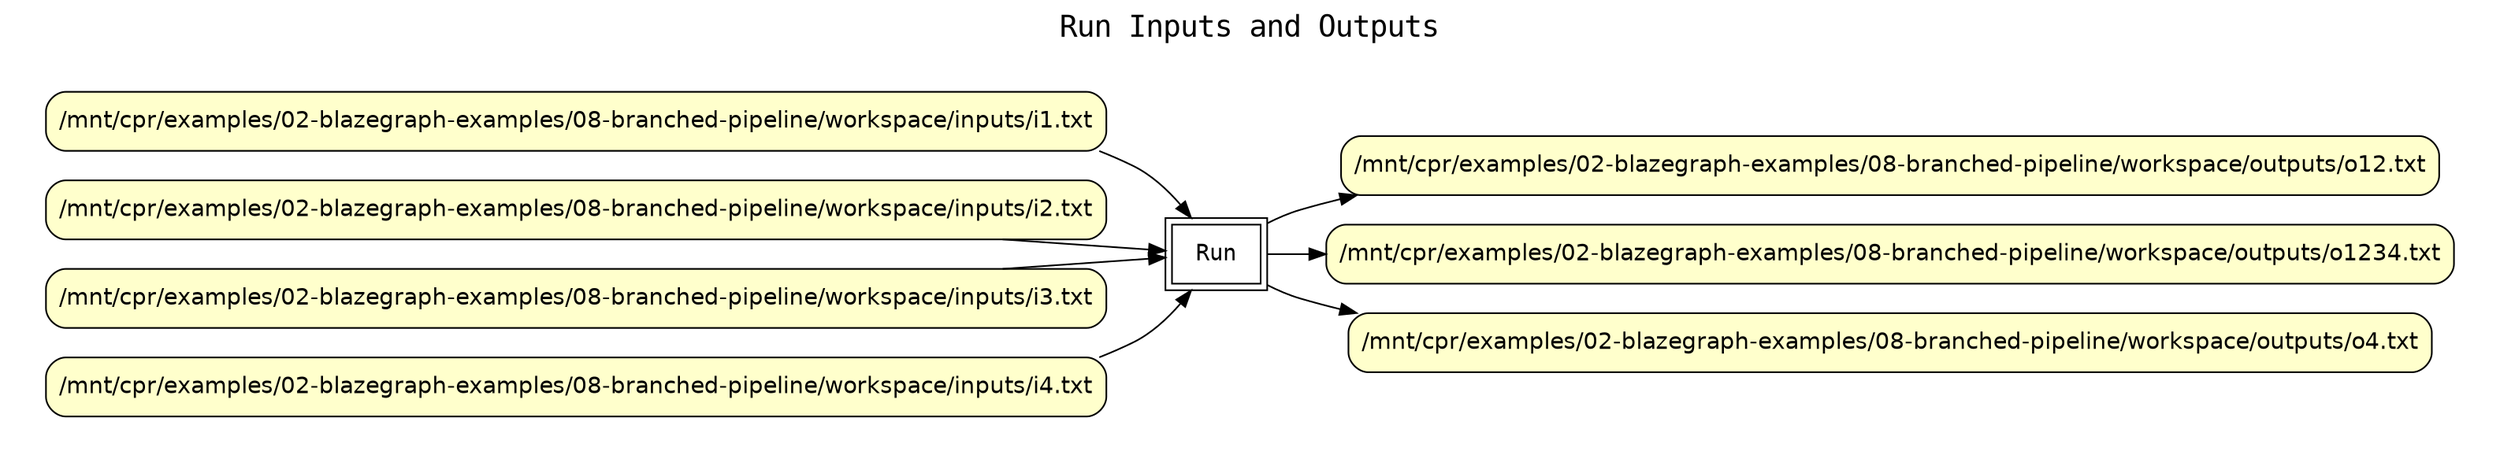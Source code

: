 
digraph cpr_run {
rankdir=LR
fontname=Courier; fontsize=18; labelloc=t
label="Run Inputs and Outputs"

node[shape=box style="filled" fillcolor="#FFFFFF" peripheries=2 fontname=Courier]
Run

subgraph cluster_input_files { label=""; color=white; penwidth=0
subgraph cluster_input_files_inner { label=""; color=white
node[shape=box style="rounded,filled" fillcolor="#FFFFCC" peripheries=1 fontname=Helvetica]

"/mnt/cpr/examples/02-blazegraph-examples/08-branched-pipeline/workspace/inputs/i1.txt" [label="/mnt/cpr/examples/02-blazegraph-examples/08-branched-pipeline/workspace/inputs/i1.txt"]

"/mnt/cpr/examples/02-blazegraph-examples/08-branched-pipeline/workspace/inputs/i2.txt" [label="/mnt/cpr/examples/02-blazegraph-examples/08-branched-pipeline/workspace/inputs/i2.txt"]

"/mnt/cpr/examples/02-blazegraph-examples/08-branched-pipeline/workspace/inputs/i3.txt" [label="/mnt/cpr/examples/02-blazegraph-examples/08-branched-pipeline/workspace/inputs/i3.txt"]

"/mnt/cpr/examples/02-blazegraph-examples/08-branched-pipeline/workspace/inputs/i4.txt" [label="/mnt/cpr/examples/02-blazegraph-examples/08-branched-pipeline/workspace/inputs/i4.txt"]

}}


"/mnt/cpr/examples/02-blazegraph-examples/08-branched-pipeline/workspace/inputs/i1.txt" -> "Run"

"/mnt/cpr/examples/02-blazegraph-examples/08-branched-pipeline/workspace/inputs/i2.txt" -> "Run"

"/mnt/cpr/examples/02-blazegraph-examples/08-branched-pipeline/workspace/inputs/i3.txt" -> "Run"

"/mnt/cpr/examples/02-blazegraph-examples/08-branched-pipeline/workspace/inputs/i4.txt" -> "Run"


subgraph cluster_output_files { label=""; color=white; penwidth=0
subgraph cluster_output_files_inner { label=""; color=white
node[shape=box style="rounded,filled" fillcolor="#FFFFCC" peripheries=1 fontname=Helvetica]

"/mnt/cpr/examples/02-blazegraph-examples/08-branched-pipeline/workspace/outputs/o12.txt" [label="/mnt/cpr/examples/02-blazegraph-examples/08-branched-pipeline/workspace/outputs/o12.txt"]

"/mnt/cpr/examples/02-blazegraph-examples/08-branched-pipeline/workspace/outputs/o1234.txt" [label="/mnt/cpr/examples/02-blazegraph-examples/08-branched-pipeline/workspace/outputs/o1234.txt"]

"/mnt/cpr/examples/02-blazegraph-examples/08-branched-pipeline/workspace/outputs/o4.txt" [label="/mnt/cpr/examples/02-blazegraph-examples/08-branched-pipeline/workspace/outputs/o4.txt"]

}}


"Run" -> "/mnt/cpr/examples/02-blazegraph-examples/08-branched-pipeline/workspace/outputs/o12.txt"

"Run" -> "/mnt/cpr/examples/02-blazegraph-examples/08-branched-pipeline/workspace/outputs/o1234.txt"

"Run" -> "/mnt/cpr/examples/02-blazegraph-examples/08-branched-pipeline/workspace/outputs/o4.txt"


}
